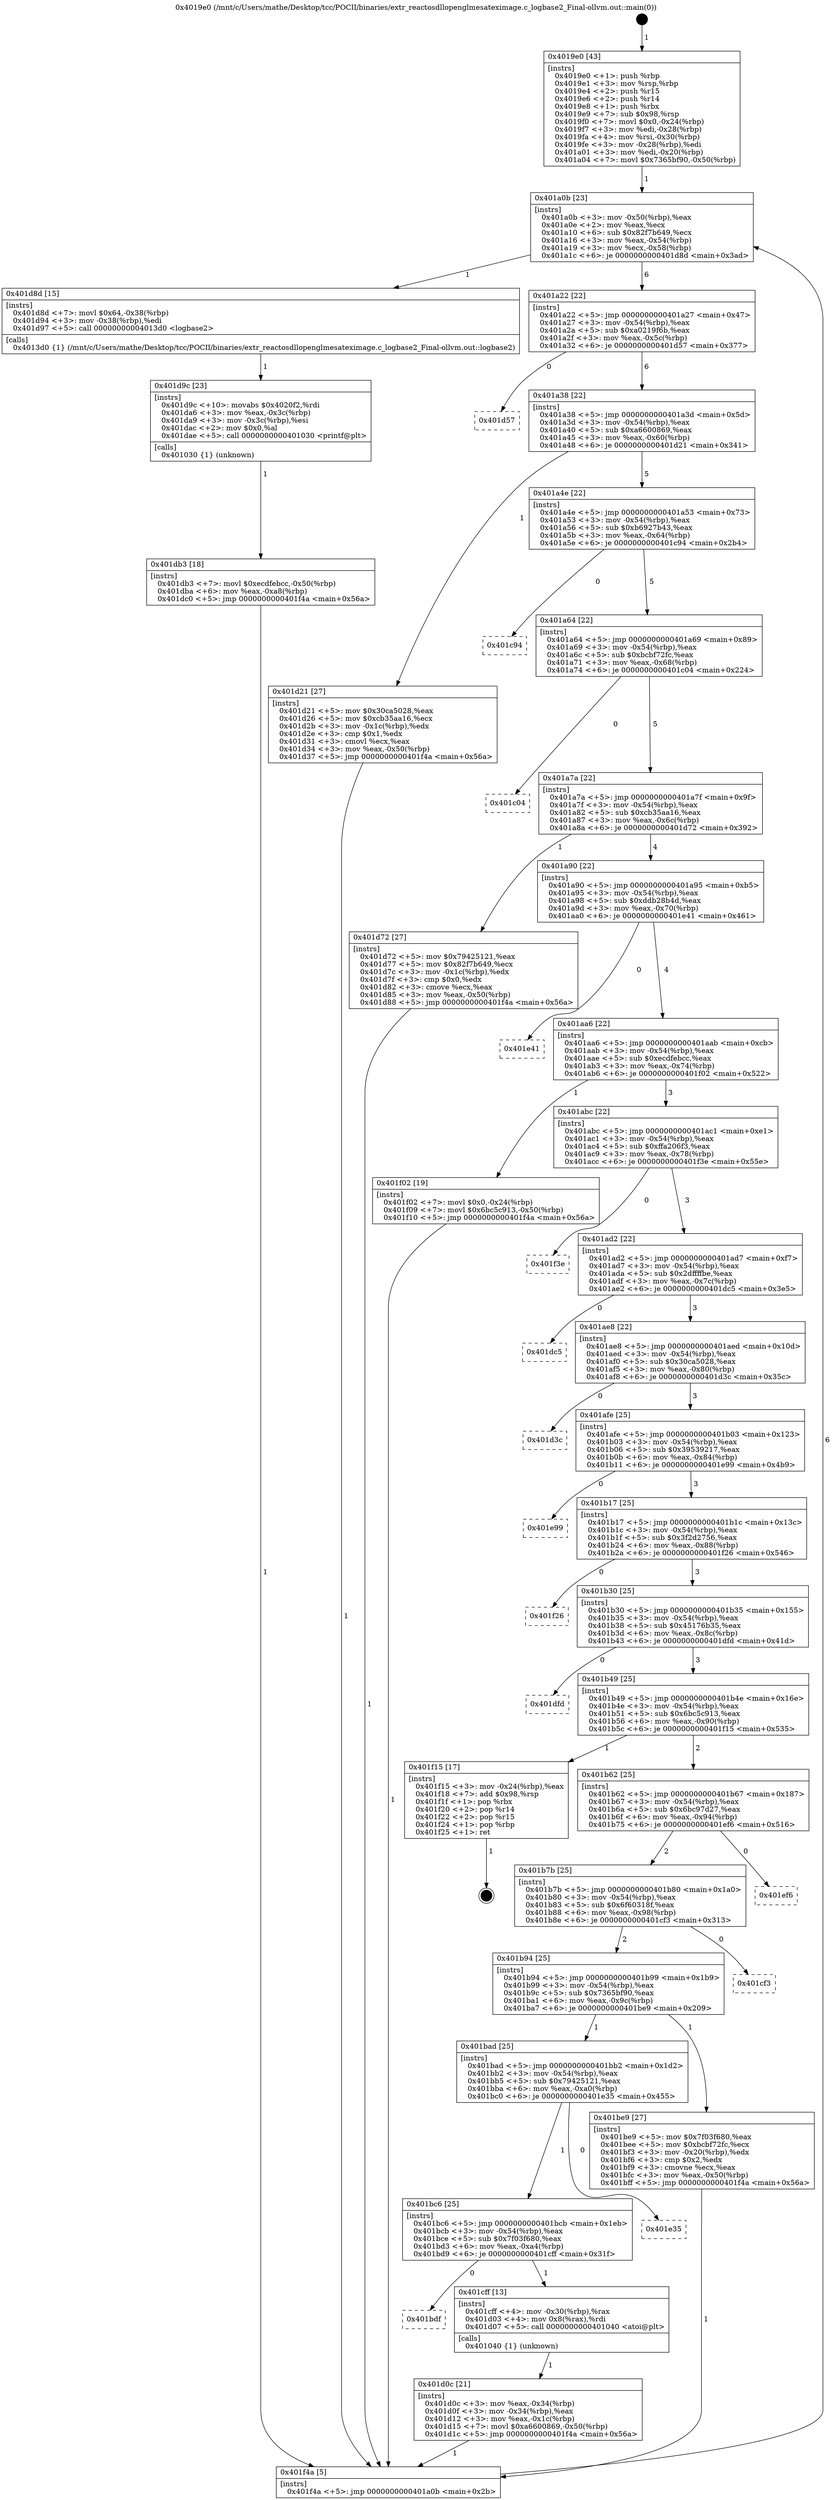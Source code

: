 digraph "0x4019e0" {
  label = "0x4019e0 (/mnt/c/Users/mathe/Desktop/tcc/POCII/binaries/extr_reactosdllopenglmesateximage.c_logbase2_Final-ollvm.out::main(0))"
  labelloc = "t"
  node[shape=record]

  Entry [label="",width=0.3,height=0.3,shape=circle,fillcolor=black,style=filled]
  "0x401a0b" [label="{
     0x401a0b [23]\l
     | [instrs]\l
     &nbsp;&nbsp;0x401a0b \<+3\>: mov -0x50(%rbp),%eax\l
     &nbsp;&nbsp;0x401a0e \<+2\>: mov %eax,%ecx\l
     &nbsp;&nbsp;0x401a10 \<+6\>: sub $0x82f7b649,%ecx\l
     &nbsp;&nbsp;0x401a16 \<+3\>: mov %eax,-0x54(%rbp)\l
     &nbsp;&nbsp;0x401a19 \<+3\>: mov %ecx,-0x58(%rbp)\l
     &nbsp;&nbsp;0x401a1c \<+6\>: je 0000000000401d8d \<main+0x3ad\>\l
  }"]
  "0x401d8d" [label="{
     0x401d8d [15]\l
     | [instrs]\l
     &nbsp;&nbsp;0x401d8d \<+7\>: movl $0x64,-0x38(%rbp)\l
     &nbsp;&nbsp;0x401d94 \<+3\>: mov -0x38(%rbp),%edi\l
     &nbsp;&nbsp;0x401d97 \<+5\>: call 00000000004013d0 \<logbase2\>\l
     | [calls]\l
     &nbsp;&nbsp;0x4013d0 \{1\} (/mnt/c/Users/mathe/Desktop/tcc/POCII/binaries/extr_reactosdllopenglmesateximage.c_logbase2_Final-ollvm.out::logbase2)\l
  }"]
  "0x401a22" [label="{
     0x401a22 [22]\l
     | [instrs]\l
     &nbsp;&nbsp;0x401a22 \<+5\>: jmp 0000000000401a27 \<main+0x47\>\l
     &nbsp;&nbsp;0x401a27 \<+3\>: mov -0x54(%rbp),%eax\l
     &nbsp;&nbsp;0x401a2a \<+5\>: sub $0xa0219f6b,%eax\l
     &nbsp;&nbsp;0x401a2f \<+3\>: mov %eax,-0x5c(%rbp)\l
     &nbsp;&nbsp;0x401a32 \<+6\>: je 0000000000401d57 \<main+0x377\>\l
  }"]
  Exit [label="",width=0.3,height=0.3,shape=circle,fillcolor=black,style=filled,peripheries=2]
  "0x401d57" [label="{
     0x401d57\l
  }", style=dashed]
  "0x401a38" [label="{
     0x401a38 [22]\l
     | [instrs]\l
     &nbsp;&nbsp;0x401a38 \<+5\>: jmp 0000000000401a3d \<main+0x5d\>\l
     &nbsp;&nbsp;0x401a3d \<+3\>: mov -0x54(%rbp),%eax\l
     &nbsp;&nbsp;0x401a40 \<+5\>: sub $0xa6600869,%eax\l
     &nbsp;&nbsp;0x401a45 \<+3\>: mov %eax,-0x60(%rbp)\l
     &nbsp;&nbsp;0x401a48 \<+6\>: je 0000000000401d21 \<main+0x341\>\l
  }"]
  "0x401db3" [label="{
     0x401db3 [18]\l
     | [instrs]\l
     &nbsp;&nbsp;0x401db3 \<+7\>: movl $0xecdfebcc,-0x50(%rbp)\l
     &nbsp;&nbsp;0x401dba \<+6\>: mov %eax,-0xa8(%rbp)\l
     &nbsp;&nbsp;0x401dc0 \<+5\>: jmp 0000000000401f4a \<main+0x56a\>\l
  }"]
  "0x401d21" [label="{
     0x401d21 [27]\l
     | [instrs]\l
     &nbsp;&nbsp;0x401d21 \<+5\>: mov $0x30ca5028,%eax\l
     &nbsp;&nbsp;0x401d26 \<+5\>: mov $0xcb35aa16,%ecx\l
     &nbsp;&nbsp;0x401d2b \<+3\>: mov -0x1c(%rbp),%edx\l
     &nbsp;&nbsp;0x401d2e \<+3\>: cmp $0x1,%edx\l
     &nbsp;&nbsp;0x401d31 \<+3\>: cmovl %ecx,%eax\l
     &nbsp;&nbsp;0x401d34 \<+3\>: mov %eax,-0x50(%rbp)\l
     &nbsp;&nbsp;0x401d37 \<+5\>: jmp 0000000000401f4a \<main+0x56a\>\l
  }"]
  "0x401a4e" [label="{
     0x401a4e [22]\l
     | [instrs]\l
     &nbsp;&nbsp;0x401a4e \<+5\>: jmp 0000000000401a53 \<main+0x73\>\l
     &nbsp;&nbsp;0x401a53 \<+3\>: mov -0x54(%rbp),%eax\l
     &nbsp;&nbsp;0x401a56 \<+5\>: sub $0xb6927b43,%eax\l
     &nbsp;&nbsp;0x401a5b \<+3\>: mov %eax,-0x64(%rbp)\l
     &nbsp;&nbsp;0x401a5e \<+6\>: je 0000000000401c94 \<main+0x2b4\>\l
  }"]
  "0x401d9c" [label="{
     0x401d9c [23]\l
     | [instrs]\l
     &nbsp;&nbsp;0x401d9c \<+10\>: movabs $0x4020f2,%rdi\l
     &nbsp;&nbsp;0x401da6 \<+3\>: mov %eax,-0x3c(%rbp)\l
     &nbsp;&nbsp;0x401da9 \<+3\>: mov -0x3c(%rbp),%esi\l
     &nbsp;&nbsp;0x401dac \<+2\>: mov $0x0,%al\l
     &nbsp;&nbsp;0x401dae \<+5\>: call 0000000000401030 \<printf@plt\>\l
     | [calls]\l
     &nbsp;&nbsp;0x401030 \{1\} (unknown)\l
  }"]
  "0x401c94" [label="{
     0x401c94\l
  }", style=dashed]
  "0x401a64" [label="{
     0x401a64 [22]\l
     | [instrs]\l
     &nbsp;&nbsp;0x401a64 \<+5\>: jmp 0000000000401a69 \<main+0x89\>\l
     &nbsp;&nbsp;0x401a69 \<+3\>: mov -0x54(%rbp),%eax\l
     &nbsp;&nbsp;0x401a6c \<+5\>: sub $0xbcbf72fc,%eax\l
     &nbsp;&nbsp;0x401a71 \<+3\>: mov %eax,-0x68(%rbp)\l
     &nbsp;&nbsp;0x401a74 \<+6\>: je 0000000000401c04 \<main+0x224\>\l
  }"]
  "0x401d0c" [label="{
     0x401d0c [21]\l
     | [instrs]\l
     &nbsp;&nbsp;0x401d0c \<+3\>: mov %eax,-0x34(%rbp)\l
     &nbsp;&nbsp;0x401d0f \<+3\>: mov -0x34(%rbp),%eax\l
     &nbsp;&nbsp;0x401d12 \<+3\>: mov %eax,-0x1c(%rbp)\l
     &nbsp;&nbsp;0x401d15 \<+7\>: movl $0xa6600869,-0x50(%rbp)\l
     &nbsp;&nbsp;0x401d1c \<+5\>: jmp 0000000000401f4a \<main+0x56a\>\l
  }"]
  "0x401c04" [label="{
     0x401c04\l
  }", style=dashed]
  "0x401a7a" [label="{
     0x401a7a [22]\l
     | [instrs]\l
     &nbsp;&nbsp;0x401a7a \<+5\>: jmp 0000000000401a7f \<main+0x9f\>\l
     &nbsp;&nbsp;0x401a7f \<+3\>: mov -0x54(%rbp),%eax\l
     &nbsp;&nbsp;0x401a82 \<+5\>: sub $0xcb35aa16,%eax\l
     &nbsp;&nbsp;0x401a87 \<+3\>: mov %eax,-0x6c(%rbp)\l
     &nbsp;&nbsp;0x401a8a \<+6\>: je 0000000000401d72 \<main+0x392\>\l
  }"]
  "0x401bdf" [label="{
     0x401bdf\l
  }", style=dashed]
  "0x401d72" [label="{
     0x401d72 [27]\l
     | [instrs]\l
     &nbsp;&nbsp;0x401d72 \<+5\>: mov $0x79425121,%eax\l
     &nbsp;&nbsp;0x401d77 \<+5\>: mov $0x82f7b649,%ecx\l
     &nbsp;&nbsp;0x401d7c \<+3\>: mov -0x1c(%rbp),%edx\l
     &nbsp;&nbsp;0x401d7f \<+3\>: cmp $0x0,%edx\l
     &nbsp;&nbsp;0x401d82 \<+3\>: cmove %ecx,%eax\l
     &nbsp;&nbsp;0x401d85 \<+3\>: mov %eax,-0x50(%rbp)\l
     &nbsp;&nbsp;0x401d88 \<+5\>: jmp 0000000000401f4a \<main+0x56a\>\l
  }"]
  "0x401a90" [label="{
     0x401a90 [22]\l
     | [instrs]\l
     &nbsp;&nbsp;0x401a90 \<+5\>: jmp 0000000000401a95 \<main+0xb5\>\l
     &nbsp;&nbsp;0x401a95 \<+3\>: mov -0x54(%rbp),%eax\l
     &nbsp;&nbsp;0x401a98 \<+5\>: sub $0xddb28b4d,%eax\l
     &nbsp;&nbsp;0x401a9d \<+3\>: mov %eax,-0x70(%rbp)\l
     &nbsp;&nbsp;0x401aa0 \<+6\>: je 0000000000401e41 \<main+0x461\>\l
  }"]
  "0x401cff" [label="{
     0x401cff [13]\l
     | [instrs]\l
     &nbsp;&nbsp;0x401cff \<+4\>: mov -0x30(%rbp),%rax\l
     &nbsp;&nbsp;0x401d03 \<+4\>: mov 0x8(%rax),%rdi\l
     &nbsp;&nbsp;0x401d07 \<+5\>: call 0000000000401040 \<atoi@plt\>\l
     | [calls]\l
     &nbsp;&nbsp;0x401040 \{1\} (unknown)\l
  }"]
  "0x401e41" [label="{
     0x401e41\l
  }", style=dashed]
  "0x401aa6" [label="{
     0x401aa6 [22]\l
     | [instrs]\l
     &nbsp;&nbsp;0x401aa6 \<+5\>: jmp 0000000000401aab \<main+0xcb\>\l
     &nbsp;&nbsp;0x401aab \<+3\>: mov -0x54(%rbp),%eax\l
     &nbsp;&nbsp;0x401aae \<+5\>: sub $0xecdfebcc,%eax\l
     &nbsp;&nbsp;0x401ab3 \<+3\>: mov %eax,-0x74(%rbp)\l
     &nbsp;&nbsp;0x401ab6 \<+6\>: je 0000000000401f02 \<main+0x522\>\l
  }"]
  "0x401bc6" [label="{
     0x401bc6 [25]\l
     | [instrs]\l
     &nbsp;&nbsp;0x401bc6 \<+5\>: jmp 0000000000401bcb \<main+0x1eb\>\l
     &nbsp;&nbsp;0x401bcb \<+3\>: mov -0x54(%rbp),%eax\l
     &nbsp;&nbsp;0x401bce \<+5\>: sub $0x7f03f680,%eax\l
     &nbsp;&nbsp;0x401bd3 \<+6\>: mov %eax,-0xa4(%rbp)\l
     &nbsp;&nbsp;0x401bd9 \<+6\>: je 0000000000401cff \<main+0x31f\>\l
  }"]
  "0x401f02" [label="{
     0x401f02 [19]\l
     | [instrs]\l
     &nbsp;&nbsp;0x401f02 \<+7\>: movl $0x0,-0x24(%rbp)\l
     &nbsp;&nbsp;0x401f09 \<+7\>: movl $0x6bc5c913,-0x50(%rbp)\l
     &nbsp;&nbsp;0x401f10 \<+5\>: jmp 0000000000401f4a \<main+0x56a\>\l
  }"]
  "0x401abc" [label="{
     0x401abc [22]\l
     | [instrs]\l
     &nbsp;&nbsp;0x401abc \<+5\>: jmp 0000000000401ac1 \<main+0xe1\>\l
     &nbsp;&nbsp;0x401ac1 \<+3\>: mov -0x54(%rbp),%eax\l
     &nbsp;&nbsp;0x401ac4 \<+5\>: sub $0xffa206f3,%eax\l
     &nbsp;&nbsp;0x401ac9 \<+3\>: mov %eax,-0x78(%rbp)\l
     &nbsp;&nbsp;0x401acc \<+6\>: je 0000000000401f3e \<main+0x55e\>\l
  }"]
  "0x401e35" [label="{
     0x401e35\l
  }", style=dashed]
  "0x401f3e" [label="{
     0x401f3e\l
  }", style=dashed]
  "0x401ad2" [label="{
     0x401ad2 [22]\l
     | [instrs]\l
     &nbsp;&nbsp;0x401ad2 \<+5\>: jmp 0000000000401ad7 \<main+0xf7\>\l
     &nbsp;&nbsp;0x401ad7 \<+3\>: mov -0x54(%rbp),%eax\l
     &nbsp;&nbsp;0x401ada \<+5\>: sub $0x2dffffbe,%eax\l
     &nbsp;&nbsp;0x401adf \<+3\>: mov %eax,-0x7c(%rbp)\l
     &nbsp;&nbsp;0x401ae2 \<+6\>: je 0000000000401dc5 \<main+0x3e5\>\l
  }"]
  "0x4019e0" [label="{
     0x4019e0 [43]\l
     | [instrs]\l
     &nbsp;&nbsp;0x4019e0 \<+1\>: push %rbp\l
     &nbsp;&nbsp;0x4019e1 \<+3\>: mov %rsp,%rbp\l
     &nbsp;&nbsp;0x4019e4 \<+2\>: push %r15\l
     &nbsp;&nbsp;0x4019e6 \<+2\>: push %r14\l
     &nbsp;&nbsp;0x4019e8 \<+1\>: push %rbx\l
     &nbsp;&nbsp;0x4019e9 \<+7\>: sub $0x98,%rsp\l
     &nbsp;&nbsp;0x4019f0 \<+7\>: movl $0x0,-0x24(%rbp)\l
     &nbsp;&nbsp;0x4019f7 \<+3\>: mov %edi,-0x28(%rbp)\l
     &nbsp;&nbsp;0x4019fa \<+4\>: mov %rsi,-0x30(%rbp)\l
     &nbsp;&nbsp;0x4019fe \<+3\>: mov -0x28(%rbp),%edi\l
     &nbsp;&nbsp;0x401a01 \<+3\>: mov %edi,-0x20(%rbp)\l
     &nbsp;&nbsp;0x401a04 \<+7\>: movl $0x7365bf90,-0x50(%rbp)\l
  }"]
  "0x401dc5" [label="{
     0x401dc5\l
  }", style=dashed]
  "0x401ae8" [label="{
     0x401ae8 [22]\l
     | [instrs]\l
     &nbsp;&nbsp;0x401ae8 \<+5\>: jmp 0000000000401aed \<main+0x10d\>\l
     &nbsp;&nbsp;0x401aed \<+3\>: mov -0x54(%rbp),%eax\l
     &nbsp;&nbsp;0x401af0 \<+5\>: sub $0x30ca5028,%eax\l
     &nbsp;&nbsp;0x401af5 \<+3\>: mov %eax,-0x80(%rbp)\l
     &nbsp;&nbsp;0x401af8 \<+6\>: je 0000000000401d3c \<main+0x35c\>\l
  }"]
  "0x401f4a" [label="{
     0x401f4a [5]\l
     | [instrs]\l
     &nbsp;&nbsp;0x401f4a \<+5\>: jmp 0000000000401a0b \<main+0x2b\>\l
  }"]
  "0x401d3c" [label="{
     0x401d3c\l
  }", style=dashed]
  "0x401afe" [label="{
     0x401afe [25]\l
     | [instrs]\l
     &nbsp;&nbsp;0x401afe \<+5\>: jmp 0000000000401b03 \<main+0x123\>\l
     &nbsp;&nbsp;0x401b03 \<+3\>: mov -0x54(%rbp),%eax\l
     &nbsp;&nbsp;0x401b06 \<+5\>: sub $0x39539217,%eax\l
     &nbsp;&nbsp;0x401b0b \<+6\>: mov %eax,-0x84(%rbp)\l
     &nbsp;&nbsp;0x401b11 \<+6\>: je 0000000000401e99 \<main+0x4b9\>\l
  }"]
  "0x401bad" [label="{
     0x401bad [25]\l
     | [instrs]\l
     &nbsp;&nbsp;0x401bad \<+5\>: jmp 0000000000401bb2 \<main+0x1d2\>\l
     &nbsp;&nbsp;0x401bb2 \<+3\>: mov -0x54(%rbp),%eax\l
     &nbsp;&nbsp;0x401bb5 \<+5\>: sub $0x79425121,%eax\l
     &nbsp;&nbsp;0x401bba \<+6\>: mov %eax,-0xa0(%rbp)\l
     &nbsp;&nbsp;0x401bc0 \<+6\>: je 0000000000401e35 \<main+0x455\>\l
  }"]
  "0x401e99" [label="{
     0x401e99\l
  }", style=dashed]
  "0x401b17" [label="{
     0x401b17 [25]\l
     | [instrs]\l
     &nbsp;&nbsp;0x401b17 \<+5\>: jmp 0000000000401b1c \<main+0x13c\>\l
     &nbsp;&nbsp;0x401b1c \<+3\>: mov -0x54(%rbp),%eax\l
     &nbsp;&nbsp;0x401b1f \<+5\>: sub $0x3f2d2756,%eax\l
     &nbsp;&nbsp;0x401b24 \<+6\>: mov %eax,-0x88(%rbp)\l
     &nbsp;&nbsp;0x401b2a \<+6\>: je 0000000000401f26 \<main+0x546\>\l
  }"]
  "0x401be9" [label="{
     0x401be9 [27]\l
     | [instrs]\l
     &nbsp;&nbsp;0x401be9 \<+5\>: mov $0x7f03f680,%eax\l
     &nbsp;&nbsp;0x401bee \<+5\>: mov $0xbcbf72fc,%ecx\l
     &nbsp;&nbsp;0x401bf3 \<+3\>: mov -0x20(%rbp),%edx\l
     &nbsp;&nbsp;0x401bf6 \<+3\>: cmp $0x2,%edx\l
     &nbsp;&nbsp;0x401bf9 \<+3\>: cmovne %ecx,%eax\l
     &nbsp;&nbsp;0x401bfc \<+3\>: mov %eax,-0x50(%rbp)\l
     &nbsp;&nbsp;0x401bff \<+5\>: jmp 0000000000401f4a \<main+0x56a\>\l
  }"]
  "0x401f26" [label="{
     0x401f26\l
  }", style=dashed]
  "0x401b30" [label="{
     0x401b30 [25]\l
     | [instrs]\l
     &nbsp;&nbsp;0x401b30 \<+5\>: jmp 0000000000401b35 \<main+0x155\>\l
     &nbsp;&nbsp;0x401b35 \<+3\>: mov -0x54(%rbp),%eax\l
     &nbsp;&nbsp;0x401b38 \<+5\>: sub $0x45176b35,%eax\l
     &nbsp;&nbsp;0x401b3d \<+6\>: mov %eax,-0x8c(%rbp)\l
     &nbsp;&nbsp;0x401b43 \<+6\>: je 0000000000401dfd \<main+0x41d\>\l
  }"]
  "0x401b94" [label="{
     0x401b94 [25]\l
     | [instrs]\l
     &nbsp;&nbsp;0x401b94 \<+5\>: jmp 0000000000401b99 \<main+0x1b9\>\l
     &nbsp;&nbsp;0x401b99 \<+3\>: mov -0x54(%rbp),%eax\l
     &nbsp;&nbsp;0x401b9c \<+5\>: sub $0x7365bf90,%eax\l
     &nbsp;&nbsp;0x401ba1 \<+6\>: mov %eax,-0x9c(%rbp)\l
     &nbsp;&nbsp;0x401ba7 \<+6\>: je 0000000000401be9 \<main+0x209\>\l
  }"]
  "0x401dfd" [label="{
     0x401dfd\l
  }", style=dashed]
  "0x401b49" [label="{
     0x401b49 [25]\l
     | [instrs]\l
     &nbsp;&nbsp;0x401b49 \<+5\>: jmp 0000000000401b4e \<main+0x16e\>\l
     &nbsp;&nbsp;0x401b4e \<+3\>: mov -0x54(%rbp),%eax\l
     &nbsp;&nbsp;0x401b51 \<+5\>: sub $0x6bc5c913,%eax\l
     &nbsp;&nbsp;0x401b56 \<+6\>: mov %eax,-0x90(%rbp)\l
     &nbsp;&nbsp;0x401b5c \<+6\>: je 0000000000401f15 \<main+0x535\>\l
  }"]
  "0x401cf3" [label="{
     0x401cf3\l
  }", style=dashed]
  "0x401f15" [label="{
     0x401f15 [17]\l
     | [instrs]\l
     &nbsp;&nbsp;0x401f15 \<+3\>: mov -0x24(%rbp),%eax\l
     &nbsp;&nbsp;0x401f18 \<+7\>: add $0x98,%rsp\l
     &nbsp;&nbsp;0x401f1f \<+1\>: pop %rbx\l
     &nbsp;&nbsp;0x401f20 \<+2\>: pop %r14\l
     &nbsp;&nbsp;0x401f22 \<+2\>: pop %r15\l
     &nbsp;&nbsp;0x401f24 \<+1\>: pop %rbp\l
     &nbsp;&nbsp;0x401f25 \<+1\>: ret\l
  }"]
  "0x401b62" [label="{
     0x401b62 [25]\l
     | [instrs]\l
     &nbsp;&nbsp;0x401b62 \<+5\>: jmp 0000000000401b67 \<main+0x187\>\l
     &nbsp;&nbsp;0x401b67 \<+3\>: mov -0x54(%rbp),%eax\l
     &nbsp;&nbsp;0x401b6a \<+5\>: sub $0x6bc97d27,%eax\l
     &nbsp;&nbsp;0x401b6f \<+6\>: mov %eax,-0x94(%rbp)\l
     &nbsp;&nbsp;0x401b75 \<+6\>: je 0000000000401ef6 \<main+0x516\>\l
  }"]
  "0x401b7b" [label="{
     0x401b7b [25]\l
     | [instrs]\l
     &nbsp;&nbsp;0x401b7b \<+5\>: jmp 0000000000401b80 \<main+0x1a0\>\l
     &nbsp;&nbsp;0x401b80 \<+3\>: mov -0x54(%rbp),%eax\l
     &nbsp;&nbsp;0x401b83 \<+5\>: sub $0x6f60318f,%eax\l
     &nbsp;&nbsp;0x401b88 \<+6\>: mov %eax,-0x98(%rbp)\l
     &nbsp;&nbsp;0x401b8e \<+6\>: je 0000000000401cf3 \<main+0x313\>\l
  }"]
  "0x401ef6" [label="{
     0x401ef6\l
  }", style=dashed]
  Entry -> "0x4019e0" [label=" 1"]
  "0x401a0b" -> "0x401d8d" [label=" 1"]
  "0x401a0b" -> "0x401a22" [label=" 6"]
  "0x401f15" -> Exit [label=" 1"]
  "0x401a22" -> "0x401d57" [label=" 0"]
  "0x401a22" -> "0x401a38" [label=" 6"]
  "0x401f02" -> "0x401f4a" [label=" 1"]
  "0x401a38" -> "0x401d21" [label=" 1"]
  "0x401a38" -> "0x401a4e" [label=" 5"]
  "0x401db3" -> "0x401f4a" [label=" 1"]
  "0x401a4e" -> "0x401c94" [label=" 0"]
  "0x401a4e" -> "0x401a64" [label=" 5"]
  "0x401d9c" -> "0x401db3" [label=" 1"]
  "0x401a64" -> "0x401c04" [label=" 0"]
  "0x401a64" -> "0x401a7a" [label=" 5"]
  "0x401d8d" -> "0x401d9c" [label=" 1"]
  "0x401a7a" -> "0x401d72" [label=" 1"]
  "0x401a7a" -> "0x401a90" [label=" 4"]
  "0x401d72" -> "0x401f4a" [label=" 1"]
  "0x401a90" -> "0x401e41" [label=" 0"]
  "0x401a90" -> "0x401aa6" [label=" 4"]
  "0x401d21" -> "0x401f4a" [label=" 1"]
  "0x401aa6" -> "0x401f02" [label=" 1"]
  "0x401aa6" -> "0x401abc" [label=" 3"]
  "0x401cff" -> "0x401d0c" [label=" 1"]
  "0x401abc" -> "0x401f3e" [label=" 0"]
  "0x401abc" -> "0x401ad2" [label=" 3"]
  "0x401bc6" -> "0x401bdf" [label=" 0"]
  "0x401ad2" -> "0x401dc5" [label=" 0"]
  "0x401ad2" -> "0x401ae8" [label=" 3"]
  "0x401d0c" -> "0x401f4a" [label=" 1"]
  "0x401ae8" -> "0x401d3c" [label=" 0"]
  "0x401ae8" -> "0x401afe" [label=" 3"]
  "0x401bad" -> "0x401bc6" [label=" 1"]
  "0x401afe" -> "0x401e99" [label=" 0"]
  "0x401afe" -> "0x401b17" [label=" 3"]
  "0x401bad" -> "0x401e35" [label=" 0"]
  "0x401b17" -> "0x401f26" [label=" 0"]
  "0x401b17" -> "0x401b30" [label=" 3"]
  "0x401bc6" -> "0x401cff" [label=" 1"]
  "0x401b30" -> "0x401dfd" [label=" 0"]
  "0x401b30" -> "0x401b49" [label=" 3"]
  "0x4019e0" -> "0x401a0b" [label=" 1"]
  "0x401b49" -> "0x401f15" [label=" 1"]
  "0x401b49" -> "0x401b62" [label=" 2"]
  "0x401be9" -> "0x401f4a" [label=" 1"]
  "0x401b62" -> "0x401ef6" [label=" 0"]
  "0x401b62" -> "0x401b7b" [label=" 2"]
  "0x401b94" -> "0x401bad" [label=" 1"]
  "0x401b7b" -> "0x401cf3" [label=" 0"]
  "0x401b7b" -> "0x401b94" [label=" 2"]
  "0x401f4a" -> "0x401a0b" [label=" 6"]
  "0x401b94" -> "0x401be9" [label=" 1"]
}
